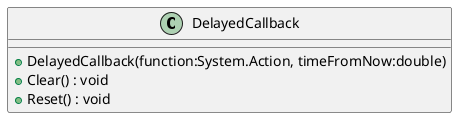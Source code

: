 @startuml
class DelayedCallback {
    + DelayedCallback(function:System.Action, timeFromNow:double)
    + Clear() : void
    + Reset() : void
}
@enduml
